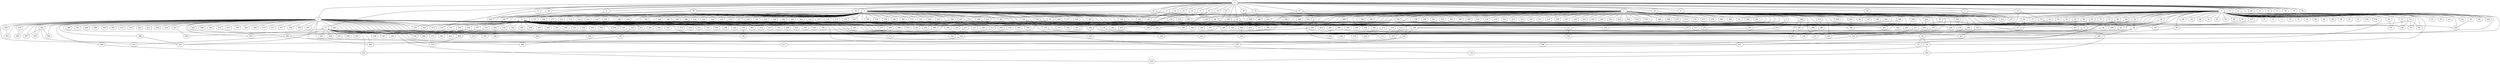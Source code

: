 
graph graphname {
    0 -- 1
0 -- 2
0 -- 3
0 -- 4
0 -- 5
0 -- 6
0 -- 7
0 -- 8
0 -- 9
0 -- 10
0 -- 11
0 -- 12
0 -- 13
0 -- 14
0 -- 15
0 -- 16
0 -- 17
0 -- 18
0 -- 19
0 -- 20
0 -- 21
0 -- 22
0 -- 23
0 -- 24
0 -- 25
0 -- 26
0 -- 27
0 -- 28
0 -- 29
0 -- 30
0 -- 31
0 -- 32
0 -- 33
0 -- 34
0 -- 35
0 -- 36
0 -- 37
0 -- 38
0 -- 39
0 -- 40
0 -- 318
0 -- 228
1 -- 41
1 -- 42
1 -- 43
1 -- 44
1 -- 45
1 -- 46
1 -- 47
1 -- 48
1 -- 49
1 -- 50
1 -- 51
1 -- 52
1 -- 53
1 -- 54
1 -- 55
1 -- 56
1 -- 57
1 -- 58
1 -- 59
1 -- 60
1 -- 61
1 -- 62
1 -- 63
1 -- 64
1 -- 65
1 -- 66
1 -- 67
1 -- 68
1 -- 69
1 -- 70
1 -- 71
1 -- 72
1 -- 73
1 -- 74
1 -- 75
1 -- 76
1 -- 77
1 -- 78
1 -- 79
1 -- 80
1 -- 81
1 -- 82
1 -- 83
1 -- 84
1 -- 85
1 -- 86
1 -- 87
1 -- 88
1 -- 89
1 -- 90
1 -- 91
1 -- 92
1 -- 93
1 -- 94
1 -- 95
1 -- 96
1 -- 97
1 -- 98
1 -- 99
1 -- 100
1 -- 101
1 -- 102
1 -- 103
1 -- 104
1 -- 444
1 -- 240
2 -- 128
2 -- 130
2 -- 131
2 -- 132
2 -- 133
2 -- 134
2 -- 129
2 -- 136
2 -- 137
2 -- 138
2 -- 139
2 -- 140
2 -- 141
2 -- 142
2 -- 143
2 -- 144
2 -- 145
2 -- 146
2 -- 147
2 -- 148
2 -- 149
2 -- 150
2 -- 151
2 -- 152
2 -- 153
2 -- 154
2 -- 155
2 -- 156
2 -- 157
2 -- 158
2 -- 159
2 -- 160
2 -- 161
2 -- 162
2 -- 163
2 -- 164
2 -- 165
2 -- 166
2 -- 167
2 -- 168
2 -- 169
2 -- 170
2 -- 135
2 -- 172
2 -- 173
2 -- 174
2 -- 175
2 -- 176
2 -- 177
2 -- 178
2 -- 179
2 -- 180
2 -- 181
2 -- 182
2 -- 183
2 -- 184
2 -- 171
2 -- 105
2 -- 106
2 -- 107
2 -- 108
2 -- 109
2 -- 110
2 -- 111
2 -- 112
2 -- 113
2 -- 114
2 -- 115
2 -- 116
2 -- 117
2 -- 118
2 -- 119
2 -- 120
2 -- 121
2 -- 122
2 -- 123
2 -- 124
2 -- 125
2 -- 126
2 -- 127
3 -- 185
3 -- 186
3 -- 187
3 -- 188
3 -- 189
3 -- 190
3 -- 191
3 -- 192
3 -- 193
3 -- 194
3 -- 195
3 -- 196
3 -- 197
3 -- 198
3 -- 199
3 -- 200
3 -- 201
3 -- 202
3 -- 203
3 -- 204
3 -- 205
3 -- 206
3 -- 207
3 -- 208
3 -- 209
3 -- 210
3 -- 211
3 -- 212
3 -- 213
3 -- 214
3 -- 215
3 -- 216
3 -- 217
3 -- 218
3 -- 219
3 -- 220
3 -- 221
3 -- 222
3 -- 223
3 -- 224
3 -- 225
3 -- 226
3 -- 227
3 -- 228
3 -- 229
3 -- 230
3 -- 231
3 -- 232
3 -- 233
3 -- 234
3 -- 235
3 -- 236
3 -- 237
3 -- 238
3 -- 239
3 -- 240
3 -- 241
3 -- 242
3 -- 243
3 -- 244
3 -- 245
3 -- 246
3 -- 247
3 -- 248
3 -- 249
3 -- 250
3 -- 251
3 -- 252
3 -- 253
3 -- 254
3 -- 255
3 -- 256
3 -- 257
3 -- 258
3 -- 259
3 -- 260
3 -- 261
3 -- 262
3 -- 263
3 -- 264
3 -- 265
3 -- 266
3 -- 267
3 -- 268
3 -- 269
3 -- 270
3 -- 271
3 -- 272
3 -- 273
3 -- 274
3 -- 275
3 -- 276
3 -- 277
3 -- 278
3 -- 279
3 -- 280
3 -- 281
3 -- 282
3 -- 283
3 -- 284
3 -- 285
3 -- 286
3 -- 287
3 -- 288
3 -- 289
3 -- 290
3 -- 291
3 -- 292
3 -- 57
4 -- 293
4 -- 294
4 -- 295
4 -- 296
4 -- 297
4 -- 298
4 -- 299
4 -- 300
4 -- 301
4 -- 302
4 -- 303
4 -- 304
4 -- 305
4 -- 306
4 -- 307
4 -- 308
4 -- 309
4 -- 310
4 -- 311
4 -- 312
4 -- 313
4 -- 314
4 -- 315
4 -- 316
4 -- 317
4 -- 318
4 -- 319
4 -- 320
4 -- 321
4 -- 322
4 -- 323
4 -- 324
4 -- 325
4 -- 326
4 -- 327
4 -- 328
4 -- 329
4 -- 330
4 -- 331
4 -- 332
4 -- 333
4 -- 334
4 -- 335
4 -- 336
4 -- 337
4 -- 338
4 -- 339
4 -- 340
4 -- 341
4 -- 342
4 -- 343
4 -- 344
4 -- 345
4 -- 346
4 -- 347
4 -- 348
4 -- 137
5 -- 384
5 -- 386
5 -- 387
5 -- 388
5 -- 389
5 -- 390
5 -- 385
5 -- 392
5 -- 393
5 -- 394
5 -- 395
5 -- 396
5 -- 397
5 -- 398
5 -- 399
5 -- 400
5 -- 401
5 -- 402
5 -- 403
5 -- 404
5 -- 405
5 -- 406
5 -- 407
5 -- 408
5 -- 409
5 -- 410
5 -- 411
5 -- 412
5 -- 413
5 -- 414
5 -- 415
5 -- 416
5 -- 417
5 -- 418
5 -- 419
5 -- 420
5 -- 421
5 -- 422
5 -- 423
5 -- 424
5 -- 425
5 -- 426
5 -- 391
5 -- 428
5 -- 429
5 -- 430
5 -- 431
5 -- 427
5 -- 349
5 -- 350
5 -- 351
5 -- 352
5 -- 353
5 -- 354
5 -- 355
5 -- 356
5 -- 357
5 -- 358
5 -- 359
5 -- 360
5 -- 361
5 -- 362
5 -- 363
5 -- 364
5 -- 365
5 -- 366
5 -- 367
5 -- 368
5 -- 369
5 -- 370
5 -- 371
5 -- 372
5 -- 373
5 -- 374
5 -- 375
5 -- 376
5 -- 377
5 -- 378
5 -- 379
5 -- 380
5 -- 381
5 -- 382
5 -- 383
6 -- 448
6 -- 449
6 -- 432
6 -- 433
6 -- 434
6 -- 435
6 -- 436
6 -- 437
6 -- 438
6 -- 439
6 -- 440
6 -- 441
6 -- 442
6 -- 443
6 -- 444
6 -- 445
6 -- 446
6 -- 447
6 -- 26
7 -- 215
8 -- 189
9 -- 273
10 -- 224
10 -- 111
10 -- 286
11 -- 404
11 -- 45
13 -- 144
16 -- 428
16 -- 62
16 -- 74
17 -- 409
18 -- 230
20 -- 413
20 -- 68
21 -- 102
22 -- 110
23 -- 185
23 -- 311
24 -- 207
24 -- 384
25 -- 53
25 -- 366
26 -- 74
26 -- 58
27 -- 80
28 -- 158
29 -- 236
30 -- 270
30 -- 258
31 -- 321
31 -- 226
32 -- 152
32 -- 238
32 -- 76
34 -- 281
35 -- 141
35 -- 235
36 -- 212
37 -- 401
37 -- 60
37 -- 170
37 -- 417
37 -- 387
39 -- 213
39 -- 157
39 -- 352
40 -- 427
47 -- 428
50 -- 132
52 -- 139
52 -- 54
52 -- 69
52 -- 65
53 -- 387
53 -- 101
55 -- 383
58 -- 130
58 -- 265
59 -- 94
61 -- 126
62 -- 217
62 -- 87
62 -- 353
63 -- 119
68 -- 289
68 -- 150
69 -- 229
70 -- 407
70 -- 111
71 -- 139
73 -- 425
73 -- 85
75 -- 249
75 -- 279
79 -- 96
79 -- 419
79 -- 392
83 -- 407
84 -- 147
84 -- 166
85 -- 341
87 -- 426
92 -- 93
94 -- 376
95 -- 240
96 -- 269
96 -- 359
98 -- 107
98 -- 431
99 -- 347
99 -- 344
99 -- 270
103 -- 260
105 -- 398
105 -- 231
106 -- 205
106 -- 155
106 -- 386
109 -- 236
109 -- 423
117 -- 226
118 -- 351
119 -- 121
120 -- 317
120 -- 375
128 -- 445
128 -- 286
128 -- 249
128 -- 419
129 -- 279
132 -- 353
136 -- 359
143 -- 341
145 -- 191
146 -- 363
147 -- 344
150 -- 395
154 -- 175
154 -- 353
154 -- 255
159 -- 320
159 -- 230
161 -- 180
163 -- 184
164 -- 307
165 -- 273
165 -- 169
166 -- 250
166 -- 343
166 -- 242
167 -- 282
168 -- 333
168 -- 299
169 -- 440
169 -- 311
170 -- 335
170 -- 195
176 -- 374
177 -- 211
183 -- 229
188 -- 205
188 -- 392
188 -- 338
188 -- 356
193 -- 242
194 -- 416
194 -- 268
197 -- 427
199 -- 290
201 -- 220
208 -- 224
208 -- 247
210 -- 390
211 -- 415
214 -- 323
214 -- 300
214 -- 354
217 -- 227
228 -- 340
228 -- 262
242 -- 296
243 -- 366
244 -- 359
247 -- 368
248 -- 347
248 -- 309
250 -- 295
250 -- 411
251 -- 345
256 -- 317
261 -- 341
263 -- 276
265 -- 439
269 -- 431
271 -- 287
273 -- 382
275 -- 360
281 -- 308
282 -- 390
285 -- 382
287 -- 309
288 -- 320
289 -- 427
289 -- 328
291 -- 329
300 -- 408
307 -- 414
308 -- 329
312 -- 385
315 -- 338
325 -- 406
325 -- 373
326 -- 386
331 -- 405
334 -- 340
337 -- 436
338 -- 446
339 -- 447
354 -- 428
355 -- 380
356 -- 360
362 -- 364
362 -- 397
362 -- 441
362 -- 430
365 -- 391
367 -- 442
372 -- 447
388 -- 441
400 -- 433
403 -- 436
406 -- 412
406 -- 444
408 -- 435
428 -- 441
431 -- 433

}
